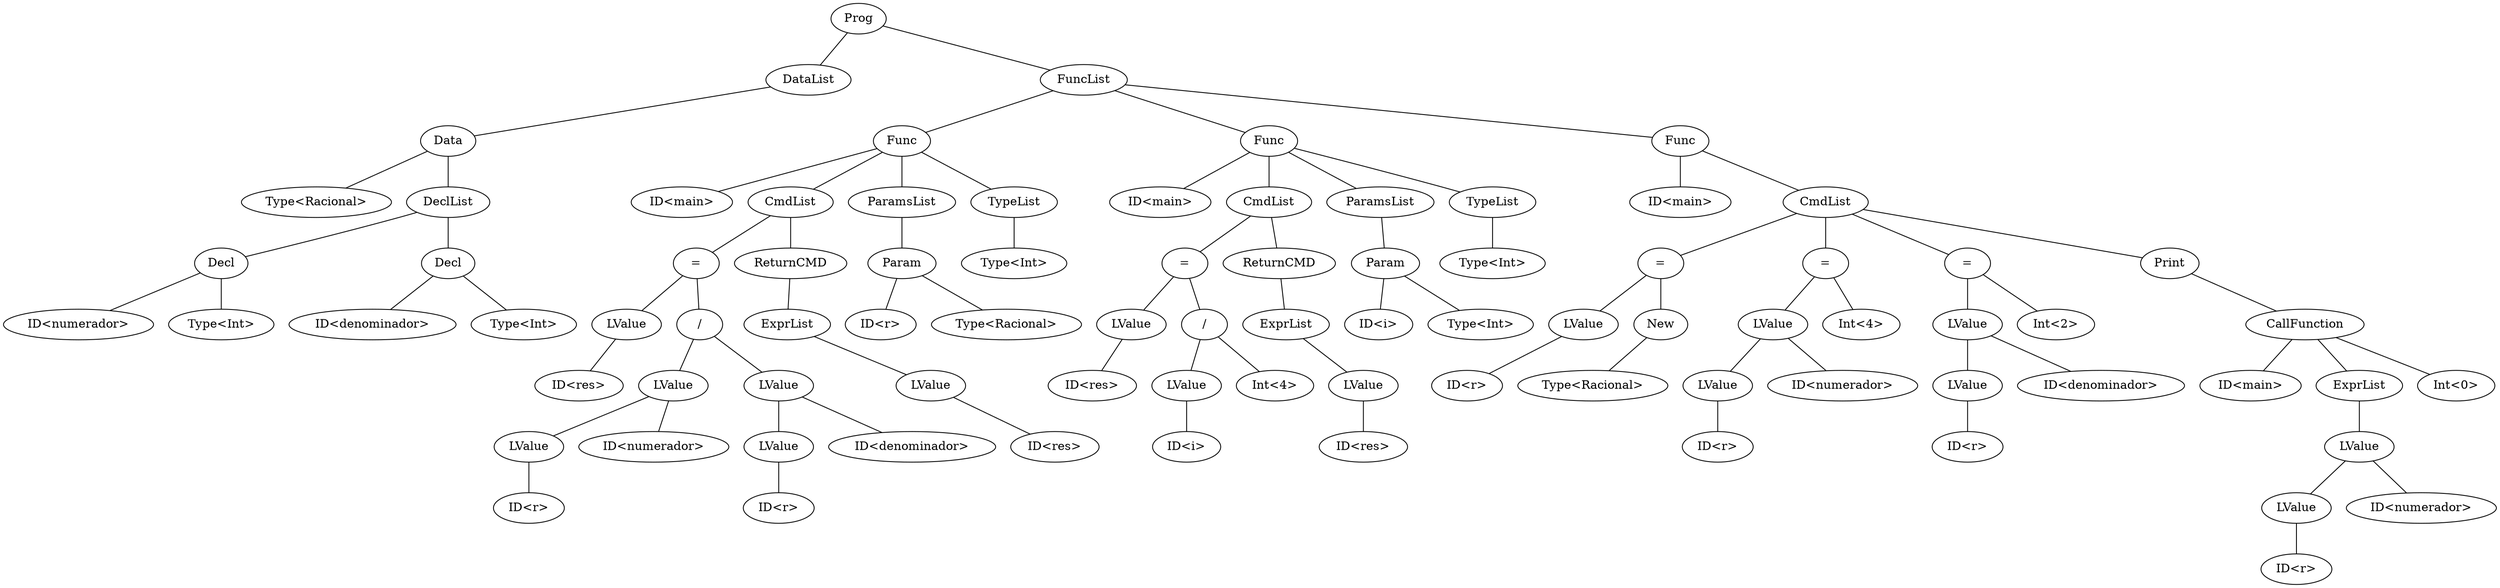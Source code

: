 graph program {
86 [label=Prog]
86--9
9 [label=DataList]
9--8
8 [label= "Data"]
8--7
7 [label="Type<Racional>"]
8--3
3 [label=DeclList]
3--2
2 [label="Decl"]
2--1
1 [label="ID<numerador>"]
2--0
0 [label="Type<Int>"]
3--6
6 [label="Decl"]
6--5
5 [label="ID<denominador>"]
6--4
4 [label="Type<Int>"]
86--36
36 [label=FuncList]
36--35
35 [label="Func"]
35--34
34 [label="ID<main>"]
35--29
29 [label=CmdList]
29--28
28 [label= "="]
28--18
18 [label="LValue"]
18--17
17 [label="ID<res>"]
28--27
27 [label= "/"]
27--22
22 [label="LValue"]
22--20
20 [label="LValue"]
20--19
19 [label="ID<r>"]
22--21
21 [label="ID<numerador>"]
27--26
26 [label="LValue"]
26--24
24 [label="LValue"]
24--23
23 [label="ID<r>"]
26--25
25 [label="ID<denominador>"]
29--33
33 [label="ReturnCMD"]
33--32
32 [label=ExprList]
32--31
31 [label="LValue"]
31--30
30 [label="ID<res>"]
35--14
14 [label="ParamsList"]
14--13
13 [label="Param"]
13--12
12 [label="ID<r>"]
13--11
11 [label="Type<Racional>"]
35--16
16 [label="TypeList"]
16--15
15 [label="Type<Int>"]
36--56
56 [label="Func"]
56--55
55 [label="ID<main>"]
56--50
50 [label=CmdList]
50--49
49 [label= "="]
49--44
44 [label="LValue"]
44--43
43 [label="ID<res>"]
49--48
48 [label= "/"]
48--46
46 [label="LValue"]
46--45
45 [label="ID<i>"]
48--47
47 [label="Int<4>"]
50--54
54 [label="ReturnCMD"]
54--53
53 [label=ExprList]
53--52
52 [label="LValue"]
52--51
51 [label="ID<res>"]
56--40
40 [label="ParamsList"]
40--39
39 [label="Param"]
39--38
38 [label="ID<i>"]
39--37
37 [label="Type<Int>"]
56--42
42 [label="TypeList"]
42--41
41 [label="Type<Int>"]
36--85
85 [label="Func"]
85--84
84 [label="ID<main>"]
85--62
62 [label=CmdList]
62--61
61 [label= "="]
61--58
58 [label="LValue"]
58--57
57 [label="ID<r>"]
61--60
60 [label= "New"]
60--59
59 [label="Type<Racional>"]
62--68
68 [label= "="]
68--66
66 [label="LValue"]
66--64
64 [label="LValue"]
64--63
63 [label="ID<r>"]
66--65
65 [label="ID<numerador>"]
68--67
67 [label="Int<4>"]
62--74
74 [label= "="]
74--72
72 [label="LValue"]
72--70
70 [label="LValue"]
70--69
69 [label="ID<r>"]
72--71
71 [label="ID<denominador>"]
74--73
73 [label="Int<2>"]
62--83
83 [label="Print"]
83--82
82 [label= "CallFunction"]
82--81
81 [label="ID<main>"]
82--79
79 [label=ExprList]
79--78
78 [label="LValue"]
78--76
76 [label="LValue"]
76--75
75 [label="ID<r>"]
78--77
77 [label="ID<numerador>"]
82--80
80 [label="Int<0>"]
}
